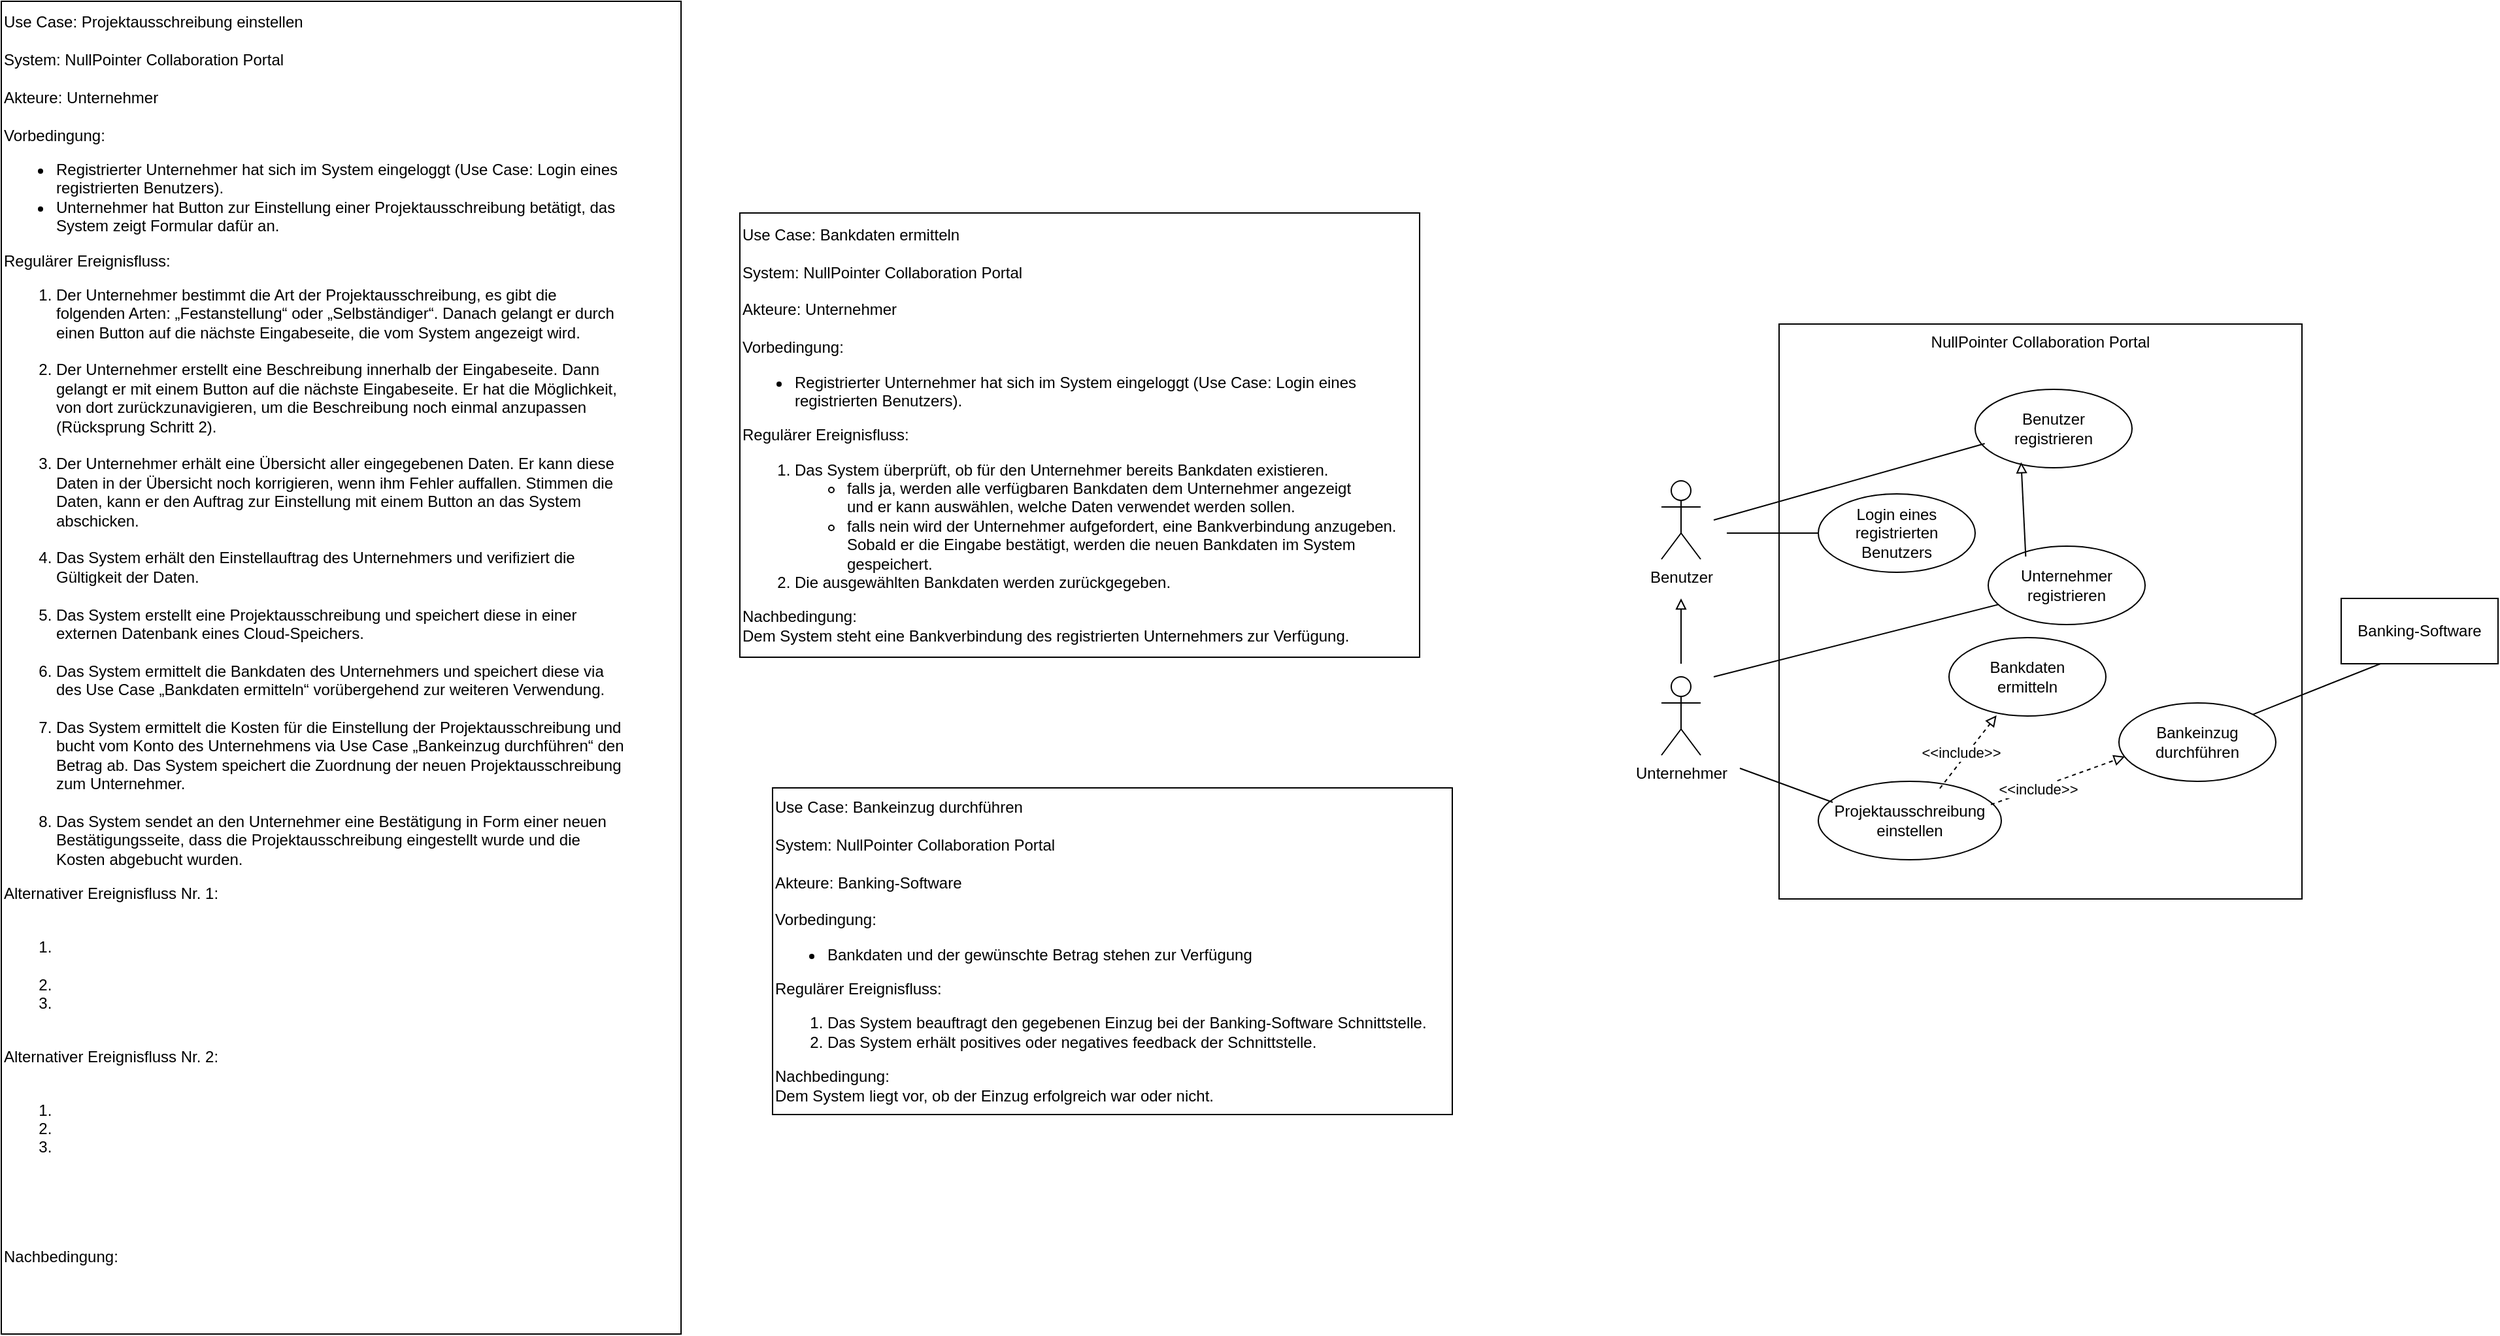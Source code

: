 <mxfile version="27.1.4">
  <diagram name="Page-1" id="3d1KqecdPM0TpSxcWpiK">
    <mxGraphModel dx="3801" dy="2687" grid="1" gridSize="10" guides="1" tooltips="1" connect="1" arrows="1" fold="1" page="1" pageScale="1" pageWidth="850" pageHeight="1100" math="0" shadow="0">
      <root>
        <mxCell id="0" />
        <mxCell id="1" parent="0" />
        <mxCell id="1ledMZv2JU0vycFWsOgZ-15" value="NullPointer Collaboration Portal" style="rounded=0;whiteSpace=wrap;html=1;fillColor=none;align=center;verticalAlign=top;" vertex="1" parent="1">
          <mxGeometry x="1220" y="-20" width="400" height="440" as="geometry" />
        </mxCell>
        <mxCell id="suKqKbUXab4gZS66yxd8-1" value="&lt;div align=&quot;left&quot;&gt;Use Case: Projektausschreibung einstellen&lt;/div&gt;&lt;div align=&quot;left&quot;&gt;&lt;br&gt;&lt;/div&gt;&lt;div align=&quot;left&quot;&gt;System: NullPointer Collaboration Portal&lt;br&gt;&lt;/div&gt;&lt;div align=&quot;left&quot;&gt;&lt;br&gt;&lt;/div&gt;&lt;div align=&quot;left&quot;&gt;Akteure: &lt;span style=&quot;color: light-dark(rgb(0, 0, 0), rgb(255, 0, 0));&quot;&gt;Unternehmer&lt;/span&gt;&lt;/div&gt;&lt;div align=&quot;left&quot;&gt;&lt;br&gt;&lt;/div&gt;&lt;div align=&quot;left&quot;&gt;Vorbedingung:&lt;/div&gt;&lt;div align=&quot;left&quot;&gt;&lt;ul&gt;&lt;li&gt;Registrierter Unternehmer hat sich im System eingeloggt (Use Case: Login eines&lt;br&gt;registrierten Benutzers).&lt;/li&gt;&lt;li&gt;Unternehmer hat Button zur Einstellung einer Projektausschreibung betätigt, das&lt;br&gt;System zeigt Formular dafür an.&lt;/li&gt;&lt;/ul&gt;&lt;/div&gt;&lt;div align=&quot;left&quot;&gt;Regulärer Ereignisfluss:&lt;br&gt;&lt;/div&gt;&lt;div align=&quot;left&quot;&gt;&lt;ol&gt;&lt;li&gt;Der Unternehmer bestimmt die Art der Projektausschreibung, es gibt die&lt;br&gt;folgenden Arten: „Festanstellung“ oder „Selbständiger“. Danach gelangt er durch&lt;br&gt;einen Button auf die nächste Eingabeseite, die vom System angezeigt wird.&lt;br&gt;&lt;br&gt;&lt;/li&gt;&lt;li&gt;Der Unternehmer erstellt eine Beschreibung innerhalb der Eingabeseite. Dann&lt;br&gt;gelangt er mit einem Button auf die nächste Eingabeseite. Er hat die Möglichkeit,&lt;br&gt;von dort zurückzunavigieren, um die Beschreibung noch einmal anzupassen&lt;br&gt;(Rücksprung Schritt 2).&lt;br&gt;&lt;br&gt;&lt;/li&gt;&lt;li&gt;Der Unternehmer erhält eine Übersicht aller eingegebenen Daten. Er kann diese&lt;br&gt;Daten in der Übersicht noch korrigieren, wenn ihm Fehler auffallen. Stimmen die&lt;br&gt;Daten, kann er den Auftrag zur Einstellung mit einem Button an das System&lt;br&gt;abschicken.&lt;br&gt;&lt;br&gt;&lt;/li&gt;&lt;li&gt; Das System erhält den Einstellauftrag des Unternehmers und verifiziert die&lt;br&gt;Gültigkeit der Daten.&lt;br&gt;&lt;br&gt;&lt;/li&gt;&lt;li&gt;Das System erstellt eine Projektausschreibung und speichert diese in einer&lt;br&gt;externen Datenbank eines Cloud-Speichers.&lt;br&gt;&lt;br&gt;&lt;/li&gt;&lt;li&gt;Das System ermittelt die Bankdaten des Unternehmers und speichert diese via&lt;br&gt;des Use Case „Bankdaten ermitteln“ vorübergehend zur weiteren Verwendung.&lt;br&gt;&lt;br&gt;&lt;/li&gt;&lt;li&gt;Das System ermittelt die Kosten für die Einstellung der Projektausschreibung und&lt;br&gt;bucht vom Konto des Unternehmens via Use Case „Bankeinzug durchführen“ den&lt;br&gt;Betrag ab. Das System speichert die Zuordnung der neuen Projektausschreibung&lt;br&gt;zum Unternehmer.&lt;br&gt;&lt;br&gt;&lt;/li&gt;&lt;li&gt;Das System sendet an den Unternehmer eine Bestätigung in Form einer neuen&lt;br&gt;Bestätigungsseite, dass die Projektausschreibung eingestellt wurde und die&lt;br&gt;Kosten abgebucht wurden.&lt;/li&gt;&lt;/ol&gt;&lt;div&gt;Alternativer Ereignisfluss Nr. 1:&lt;br&gt;&lt;span style=&quot;color: light-dark(transparent, rgb(255, 0, 0));&quot;&gt;Variante &quot;fehlerhafte Eingabe&quot; falls in Schritt 4 die Verifizierung fehlschlägt&lt;/span&gt;&lt;/div&gt;&lt;div&gt;&lt;ol&gt;&lt;li&gt;&lt;span style=&quot;color: light-dark(transparent, rgb(255, 0, 0));&quot;&gt;Der Unternehmer erhält eine Übersicht der fehlerhaften Daten und wird aufgefordert,&lt;br&gt;die Daten zu korrigieren.&amp;nbsp;&lt;/span&gt;&lt;/li&gt;&lt;li&gt;&lt;span style=&quot;color: light-dark(transparent, rgb(255, 0, 0));&quot;&gt;Der Unternehmer bestätigt die Daten mit einem Button.&lt;/span&gt;&lt;/li&gt;&lt;li&gt;&lt;span style=&quot;color: light-dark(transparent, rgb(255, 0, 0));&quot;&gt;Gehe zu Schritt 4&lt;/span&gt;&lt;/li&gt;&lt;/ol&gt;&lt;/div&gt;&lt;div&gt;&lt;br&gt;&lt;/div&gt;&lt;div&gt;Alternativer Ereignisfluss Nr. 2:&lt;br&gt;&lt;span style=&quot;color: light-dark(transparent, rgb(255, 0, 0));&quot;&gt;Variante &quot;Bankeinzug Fehler&quot; falls in Schritt 7&amp;nbsp;&lt;/span&gt;&lt;span style=&quot;color: light-dark(transparent, rgb(255, 0, 0));&quot;&gt;der Bankeinzug&amp;nbsp;&lt;/span&gt;&lt;span style=&quot;color: light-dark(transparent, rgb(255, 0, 0));&quot;&gt;fehlschlägt.&lt;/span&gt;&lt;/div&gt;&lt;div&gt;&lt;ol&gt;&lt;li&gt;&lt;span style=&quot;color: light-dark(transparent, rgb(255, 0, 0));&quot;&gt;Der Unternehmer wird aufgefordert, seine ausgewählten Bankdaten zu korrigieren.&lt;/span&gt;&lt;/li&gt;&lt;li&gt;&lt;span style=&quot;color: light-dark(transparent, rgb(255, 0, 0));&quot;&gt;Der Unternehmer bestätigt die Daten mit einem Button.&lt;/span&gt;&lt;/li&gt;&lt;li&gt;&lt;span style=&quot;color: light-dark(transparent, rgb(255, 0, 0));&quot;&gt;Das System versucht, die ermittelten Kosten via Use Case &quot;Bankeinzug durchführen&quot;&lt;br&gt;abzubuchen.&lt;br&gt;&lt;/span&gt;&lt;span style=&quot;color: light-dark(transparent, rgb(255, 0, 0));&quot;&gt;&lt;span style=&quot;white-space: pre;&quot;&gt;&#x9;&lt;/span&gt;- Bei Erfolg, gehe zu Schritt 8&lt;br&gt;&lt;/span&gt;&lt;span style=&quot;color: light-dark(transparent, rgb(255, 0, 0));&quot;&gt;&lt;span style=&quot;white-space: pre;&quot;&gt;&#x9;&lt;/span&gt;- Bei Miserfolg, wiederhole Alternativen Ereignisfluss &quot;Bankeinzug Fehler&quot;&lt;/span&gt;&lt;/li&gt;&lt;/ol&gt;&lt;/div&gt;&lt;div&gt;&lt;br&gt;&lt;/div&gt;&lt;div&gt;Nachbedingung:&lt;br&gt;&lt;/div&gt;&lt;/div&gt;&lt;div align=&quot;left&quot;&gt;&lt;span style=&quot;color: light-dark(transparent, rgb(255, 0, 0));&quot;&gt;Eine Projektausschreibung mit zugehörigem Unternehmer, Kosten und verwendeter&lt;br&gt;Bankverbindung wurde eingestellt und im System abgespeichert. &lt;/span&gt;&lt;span style=&quot;color: light-dark(transparent, rgb(255, 0, 0));&quot;&gt;Dem Unternehmer wird eine&amp;nbsp;&lt;br&gt;Bestätigungsseite angezeigt.&lt;/span&gt;&lt;/div&gt;" style="text;html=1;align=left;verticalAlign=middle;resizable=0;points=[];autosize=1;strokeColor=default;fillColor=none;" parent="1" vertex="1">
          <mxGeometry x="-140" y="-267" width="520" height="1020" as="geometry" />
        </mxCell>
        <mxCell id="1ledMZv2JU0vycFWsOgZ-1" value="&lt;div align=&quot;left&quot;&gt;Use Case: Bankdaten ermitteln&lt;/div&gt;&lt;div align=&quot;left&quot;&gt;&lt;br&gt;&lt;/div&gt;&lt;div align=&quot;left&quot;&gt;System: NullPointer Collaboration Portal&lt;br&gt;&lt;/div&gt;&lt;div align=&quot;left&quot;&gt;&lt;br&gt;&lt;/div&gt;&lt;div align=&quot;left&quot;&gt;Akteure: Unternehmer&lt;/div&gt;&lt;div align=&quot;left&quot;&gt;&lt;br&gt;&lt;/div&gt;&lt;div align=&quot;left&quot;&gt;Vorbedingung:&lt;/div&gt;&lt;div align=&quot;left&quot;&gt;&lt;ul&gt;&lt;li&gt;Registrierter Unternehmer hat sich im System eingeloggt (Use Case: Login eines&lt;br&gt;registrierten Benutzers).&lt;/li&gt;&lt;/ul&gt;&lt;/div&gt;&lt;div align=&quot;left&quot;&gt;Regulärer Ereignisfluss:&lt;br&gt;&lt;/div&gt;&lt;div align=&quot;left&quot;&gt;&lt;ol&gt;&lt;li&gt;Das System überprüft, ob für den Unternehmer bereits Bankdaten existieren.&lt;ul&gt;&lt;li&gt;falls ja, werden alle verfügbaren Bankdaten dem Unternehmer angezeigt&lt;br&gt;und er kann auswählen, welche Daten verwendet werden sollen.&lt;/li&gt;&lt;li&gt;falls nein wird der Unternehmer aufgefordert, eine Bankverbindung anzugeben.&lt;br&gt;Sobald er die Eingabe bestätigt, werden die neuen Bankdaten im System&lt;br&gt;gespeichert.&lt;/li&gt;&lt;/ul&gt;&lt;/li&gt;&lt;li&gt;Die ausgewählten Bankdaten werden zurückgegeben.&lt;/li&gt;&lt;/ol&gt;&lt;div&gt;Nachbedingung:&lt;br&gt;&lt;/div&gt;&lt;/div&gt;&lt;div align=&quot;left&quot;&gt;Dem System steht eine Bankverbindung des registrierten Unternehmers zur Verfügung.&lt;/div&gt;" style="text;html=1;align=left;verticalAlign=middle;resizable=0;points=[];autosize=1;strokeColor=default;fillColor=none;" vertex="1" parent="1">
          <mxGeometry x="425" y="-105" width="520" height="340" as="geometry" />
        </mxCell>
        <mxCell id="1ledMZv2JU0vycFWsOgZ-2" value="&lt;div align=&quot;left&quot;&gt;Use Case: Bankeinzug durchführen&lt;/div&gt;&lt;div align=&quot;left&quot;&gt;&lt;br&gt;&lt;/div&gt;&lt;div align=&quot;left&quot;&gt;System: NullPointer Collaboration Portal&lt;br&gt;&lt;/div&gt;&lt;div align=&quot;left&quot;&gt;&lt;br&gt;&lt;/div&gt;&lt;div align=&quot;left&quot;&gt;Akteure: Banking-Software&lt;/div&gt;&lt;div align=&quot;left&quot;&gt;&lt;br&gt;&lt;/div&gt;&lt;div align=&quot;left&quot;&gt;Vorbedingung:&lt;/div&gt;&lt;div align=&quot;left&quot;&gt;&lt;ul&gt;&lt;li&gt;Bankdaten und der gewünschte Betrag stehen zur Verfügung&lt;/li&gt;&lt;/ul&gt;&lt;/div&gt;&lt;div align=&quot;left&quot;&gt;Regulärer Ereignisfluss:&lt;br&gt;&lt;/div&gt;&lt;div align=&quot;left&quot;&gt;&lt;ol&gt;&lt;li&gt;Das System beauftragt den gegebenen Einzug bei der Banking-Software Schnittstelle.&lt;/li&gt;&lt;li&gt;Das System erhält positives oder negatives feedback der Schnittstelle.&lt;/li&gt;&lt;/ol&gt;&lt;div&gt;Nachbedingung:&lt;br&gt;&lt;/div&gt;&lt;/div&gt;&lt;div align=&quot;left&quot;&gt;Dem System liegt vor, ob der Einzug erfolgreich war oder nicht.&lt;/div&gt;" style="text;html=1;align=left;verticalAlign=middle;resizable=0;points=[];autosize=1;strokeColor=default;fillColor=none;" vertex="1" parent="1">
          <mxGeometry x="450" y="335" width="520" height="250" as="geometry" />
        </mxCell>
        <mxCell id="1ledMZv2JU0vycFWsOgZ-4" value="&lt;div&gt;Benutzer&lt;/div&gt;&lt;div&gt;registrieren&lt;/div&gt;" style="ellipse;whiteSpace=wrap;html=1;" vertex="1" parent="1">
          <mxGeometry x="1370" y="30" width="120" height="60" as="geometry" />
        </mxCell>
        <mxCell id="1ledMZv2JU0vycFWsOgZ-5" value="&lt;div&gt;Unternehmer&lt;/div&gt;&lt;div&gt;registrieren&lt;/div&gt;" style="ellipse;whiteSpace=wrap;html=1;" vertex="1" parent="1">
          <mxGeometry x="1380" y="150" width="120" height="60" as="geometry" />
        </mxCell>
        <mxCell id="1ledMZv2JU0vycFWsOgZ-7" value="&lt;div&gt;Bankdaten&lt;/div&gt;&lt;div&gt;ermitteln&lt;/div&gt;" style="ellipse;whiteSpace=wrap;html=1;" vertex="1" parent="1">
          <mxGeometry x="1350" y="220" width="120" height="60" as="geometry" />
        </mxCell>
        <mxCell id="1ledMZv2JU0vycFWsOgZ-13" style="edgeStyle=orthogonalEdgeStyle;rounded=0;orthogonalLoop=1;jettySize=auto;html=1;endArrow=block;endFill=0;strokeWidth=1;" edge="1" parent="1">
          <mxGeometry relative="1" as="geometry">
            <mxPoint x="1145" y="240" as="sourcePoint" />
            <mxPoint x="1145" y="190" as="targetPoint" />
          </mxGeometry>
        </mxCell>
        <mxCell id="1ledMZv2JU0vycFWsOgZ-8" value="Unternehmer" style="shape=umlActor;verticalLabelPosition=bottom;verticalAlign=top;html=1;outlineConnect=0;" vertex="1" parent="1">
          <mxGeometry x="1130" y="250" width="30" height="60" as="geometry" />
        </mxCell>
        <mxCell id="1ledMZv2JU0vycFWsOgZ-11" value="Benutzer" style="shape=umlActor;verticalLabelPosition=bottom;verticalAlign=top;html=1;outlineConnect=0;" vertex="1" parent="1">
          <mxGeometry x="1130" y="100" width="30" height="60" as="geometry" />
        </mxCell>
        <mxCell id="1ledMZv2JU0vycFWsOgZ-14" value="&lt;div&gt;Bankeinzug&lt;/div&gt;&lt;div&gt;durchführen&lt;/div&gt;" style="ellipse;whiteSpace=wrap;html=1;" vertex="1" parent="1">
          <mxGeometry x="1480" y="270" width="120" height="60" as="geometry" />
        </mxCell>
        <mxCell id="1ledMZv2JU0vycFWsOgZ-17" value="&lt;div&gt;Projektausschreibung&lt;/div&gt;&lt;div&gt;einstellen&lt;/div&gt;" style="ellipse;whiteSpace=wrap;html=1;" vertex="1" parent="1">
          <mxGeometry x="1250" y="330" width="140" height="60" as="geometry" />
        </mxCell>
        <mxCell id="1ledMZv2JU0vycFWsOgZ-18" value="Banking-Software" style="rounded=0;whiteSpace=wrap;html=1;" vertex="1" parent="1">
          <mxGeometry x="1650" y="190" width="120" height="50" as="geometry" />
        </mxCell>
        <mxCell id="1ledMZv2JU0vycFWsOgZ-19" value="" style="endArrow=block;html=1;rounded=0;entryX=0.038;entryY=0.684;entryDx=0;entryDy=0;exitX=0.943;exitY=0.297;exitDx=0;exitDy=0;endFill=0;dashed=1;exitPerimeter=0;entryPerimeter=0;" edge="1" parent="1" source="1ledMZv2JU0vycFWsOgZ-17" target="1ledMZv2JU0vycFWsOgZ-14">
          <mxGeometry width="50" height="50" relative="1" as="geometry">
            <mxPoint x="1440" y="110" as="sourcePoint" />
            <mxPoint x="1490" y="60" as="targetPoint" />
          </mxGeometry>
        </mxCell>
        <mxCell id="1ledMZv2JU0vycFWsOgZ-26" value="&amp;lt;&amp;lt;include&amp;gt;&amp;gt;" style="edgeLabel;html=1;align=center;verticalAlign=middle;resizable=0;points=[];" vertex="1" connectable="0" parent="1ledMZv2JU0vycFWsOgZ-19">
          <mxGeometry x="-0.304" y="-1" relative="1" as="geometry">
            <mxPoint as="offset" />
          </mxGeometry>
        </mxCell>
        <mxCell id="1ledMZv2JU0vycFWsOgZ-20" value="" style="endArrow=block;html=1;rounded=0;entryX=0.303;entryY=0.992;entryDx=0;entryDy=0;exitX=0.664;exitY=0.09;exitDx=0;exitDy=0;endFill=0;dashed=1;exitPerimeter=0;entryPerimeter=0;" edge="1" parent="1" source="1ledMZv2JU0vycFWsOgZ-17" target="1ledMZv2JU0vycFWsOgZ-7">
          <mxGeometry width="50" height="50" relative="1" as="geometry">
            <mxPoint x="1392" y="358" as="sourcePoint" />
            <mxPoint x="1495" y="321" as="targetPoint" />
          </mxGeometry>
        </mxCell>
        <mxCell id="1ledMZv2JU0vycFWsOgZ-27" value="&amp;lt;&amp;lt;include&amp;gt;&amp;gt;" style="edgeLabel;html=1;align=center;verticalAlign=middle;resizable=0;points=[];" vertex="1" connectable="0" parent="1ledMZv2JU0vycFWsOgZ-20">
          <mxGeometry x="-0.109" y="4" relative="1" as="geometry">
            <mxPoint as="offset" />
          </mxGeometry>
        </mxCell>
        <mxCell id="1ledMZv2JU0vycFWsOgZ-21" value="" style="endArrow=none;html=1;rounded=0;entryX=0.25;entryY=1;entryDx=0;entryDy=0;exitX=1;exitY=0;exitDx=0;exitDy=0;" edge="1" parent="1" source="1ledMZv2JU0vycFWsOgZ-14" target="1ledMZv2JU0vycFWsOgZ-18">
          <mxGeometry width="50" height="50" relative="1" as="geometry">
            <mxPoint x="1110" y="-60" as="sourcePoint" />
            <mxPoint x="1160" y="-110" as="targetPoint" />
          </mxGeometry>
        </mxCell>
        <mxCell id="1ledMZv2JU0vycFWsOgZ-22" value="" style="endArrow=none;html=1;rounded=0;entryX=0.061;entryY=0.691;entryDx=0;entryDy=0;entryPerimeter=0;" edge="1" parent="1" target="1ledMZv2JU0vycFWsOgZ-4">
          <mxGeometry width="50" height="50" relative="1" as="geometry">
            <mxPoint x="1170" y="130" as="sourcePoint" />
            <mxPoint x="1130" y="10" as="targetPoint" />
          </mxGeometry>
        </mxCell>
        <mxCell id="1ledMZv2JU0vycFWsOgZ-23" value="" style="endArrow=none;html=1;rounded=0;entryX=0.065;entryY=0.745;entryDx=0;entryDy=0;entryPerimeter=0;" edge="1" parent="1" target="1ledMZv2JU0vycFWsOgZ-5">
          <mxGeometry width="50" height="50" relative="1" as="geometry">
            <mxPoint x="1170" y="250" as="sourcePoint" />
            <mxPoint x="1080" y="250" as="targetPoint" />
          </mxGeometry>
        </mxCell>
        <mxCell id="1ledMZv2JU0vycFWsOgZ-25" value="" style="endArrow=none;html=1;rounded=0;" edge="1" parent="1">
          <mxGeometry width="50" height="50" relative="1" as="geometry">
            <mxPoint x="1261" y="346" as="sourcePoint" />
            <mxPoint x="1190" y="320" as="targetPoint" />
          </mxGeometry>
        </mxCell>
        <mxCell id="1ledMZv2JU0vycFWsOgZ-28" value="&lt;div&gt;Login eines&lt;/div&gt;&lt;div&gt;registrierten&lt;/div&gt;&lt;div&gt;Benutzers&lt;/div&gt;" style="ellipse;whiteSpace=wrap;html=1;" vertex="1" parent="1">
          <mxGeometry x="1250" y="110" width="120" height="60" as="geometry" />
        </mxCell>
        <mxCell id="1ledMZv2JU0vycFWsOgZ-31" value="" style="endArrow=block;html=1;rounded=0;entryX=0.293;entryY=0.929;entryDx=0;entryDy=0;entryPerimeter=0;exitX=0.239;exitY=0.132;exitDx=0;exitDy=0;exitPerimeter=0;endFill=0;" edge="1" parent="1" source="1ledMZv2JU0vycFWsOgZ-5" target="1ledMZv2JU0vycFWsOgZ-4">
          <mxGeometry width="50" height="50" relative="1" as="geometry">
            <mxPoint x="1040" y="-20.3" as="sourcePoint" />
            <mxPoint x="1292.48" y="100.0" as="targetPoint" />
          </mxGeometry>
        </mxCell>
        <mxCell id="1ledMZv2JU0vycFWsOgZ-32" value="" style="endArrow=none;html=1;rounded=0;entryX=0;entryY=0.5;entryDx=0;entryDy=0;" edge="1" parent="1" target="1ledMZv2JU0vycFWsOgZ-28">
          <mxGeometry width="50" height="50" relative="1" as="geometry">
            <mxPoint x="1180" y="140" as="sourcePoint" />
            <mxPoint x="1277" y="81" as="targetPoint" />
          </mxGeometry>
        </mxCell>
      </root>
    </mxGraphModel>
  </diagram>
</mxfile>
